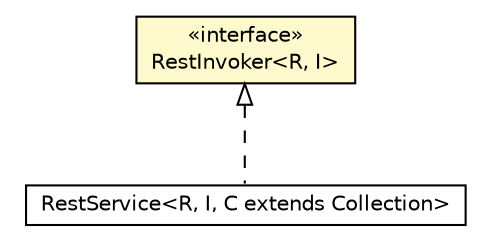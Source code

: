 #!/usr/local/bin/dot
#
# Class diagram 
# Generated by UMLGraph version R5_6-24-gf6e263 (http://www.umlgraph.org/)
#

digraph G {
	edge [fontname="Helvetica",fontsize=10,labelfontname="Helvetica",labelfontsize=10];
	node [fontname="Helvetica",fontsize=10,shape=plaintext];
	nodesep=0.25;
	ranksep=0.5;
	// io.reinert.requestor.core.RestService<R, I, C extends java.util.Collection>
	c44212 [label=<<table title="io.reinert.requestor.core.RestService" border="0" cellborder="1" cellspacing="0" cellpadding="2" port="p" href="./RestService.html">
		<tr><td><table border="0" cellspacing="0" cellpadding="1">
<tr><td align="center" balign="center"> RestService&lt;R, I, C extends Collection&gt; </td></tr>
		</table></td></tr>
		</table>>, URL="./RestService.html", fontname="Helvetica", fontcolor="black", fontsize=10.0];
	// io.reinert.requestor.core.RestInvoker<R, I>
	c44224 [label=<<table title="io.reinert.requestor.core.RestInvoker" border="0" cellborder="1" cellspacing="0" cellpadding="2" port="p" bgcolor="lemonChiffon" href="./RestInvoker.html">
		<tr><td><table border="0" cellspacing="0" cellpadding="1">
<tr><td align="center" balign="center"> &#171;interface&#187; </td></tr>
<tr><td align="center" balign="center"> RestInvoker&lt;R, I&gt; </td></tr>
		</table></td></tr>
		</table>>, URL="./RestInvoker.html", fontname="Helvetica", fontcolor="black", fontsize=10.0];
	//io.reinert.requestor.core.RestService<R, I, C extends java.util.Collection> implements io.reinert.requestor.core.RestInvoker<R, I>
	c44224:p -> c44212:p [dir=back,arrowtail=empty,style=dashed];
}

